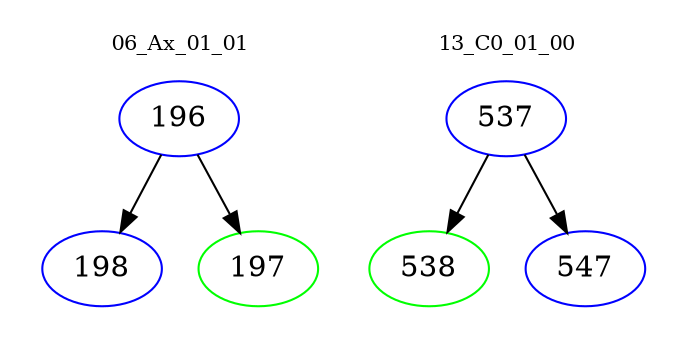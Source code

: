 digraph{
subgraph cluster_0 {
color = white
label = "06_Ax_01_01";
fontsize=10;
T0_196 [label="196", color="blue"]
T0_196 -> T0_198 [color="black"]
T0_198 [label="198", color="blue"]
T0_196 -> T0_197 [color="black"]
T0_197 [label="197", color="green"]
}
subgraph cluster_1 {
color = white
label = "13_C0_01_00";
fontsize=10;
T1_537 [label="537", color="blue"]
T1_537 -> T1_538 [color="black"]
T1_538 [label="538", color="green"]
T1_537 -> T1_547 [color="black"]
T1_547 [label="547", color="blue"]
}
}
